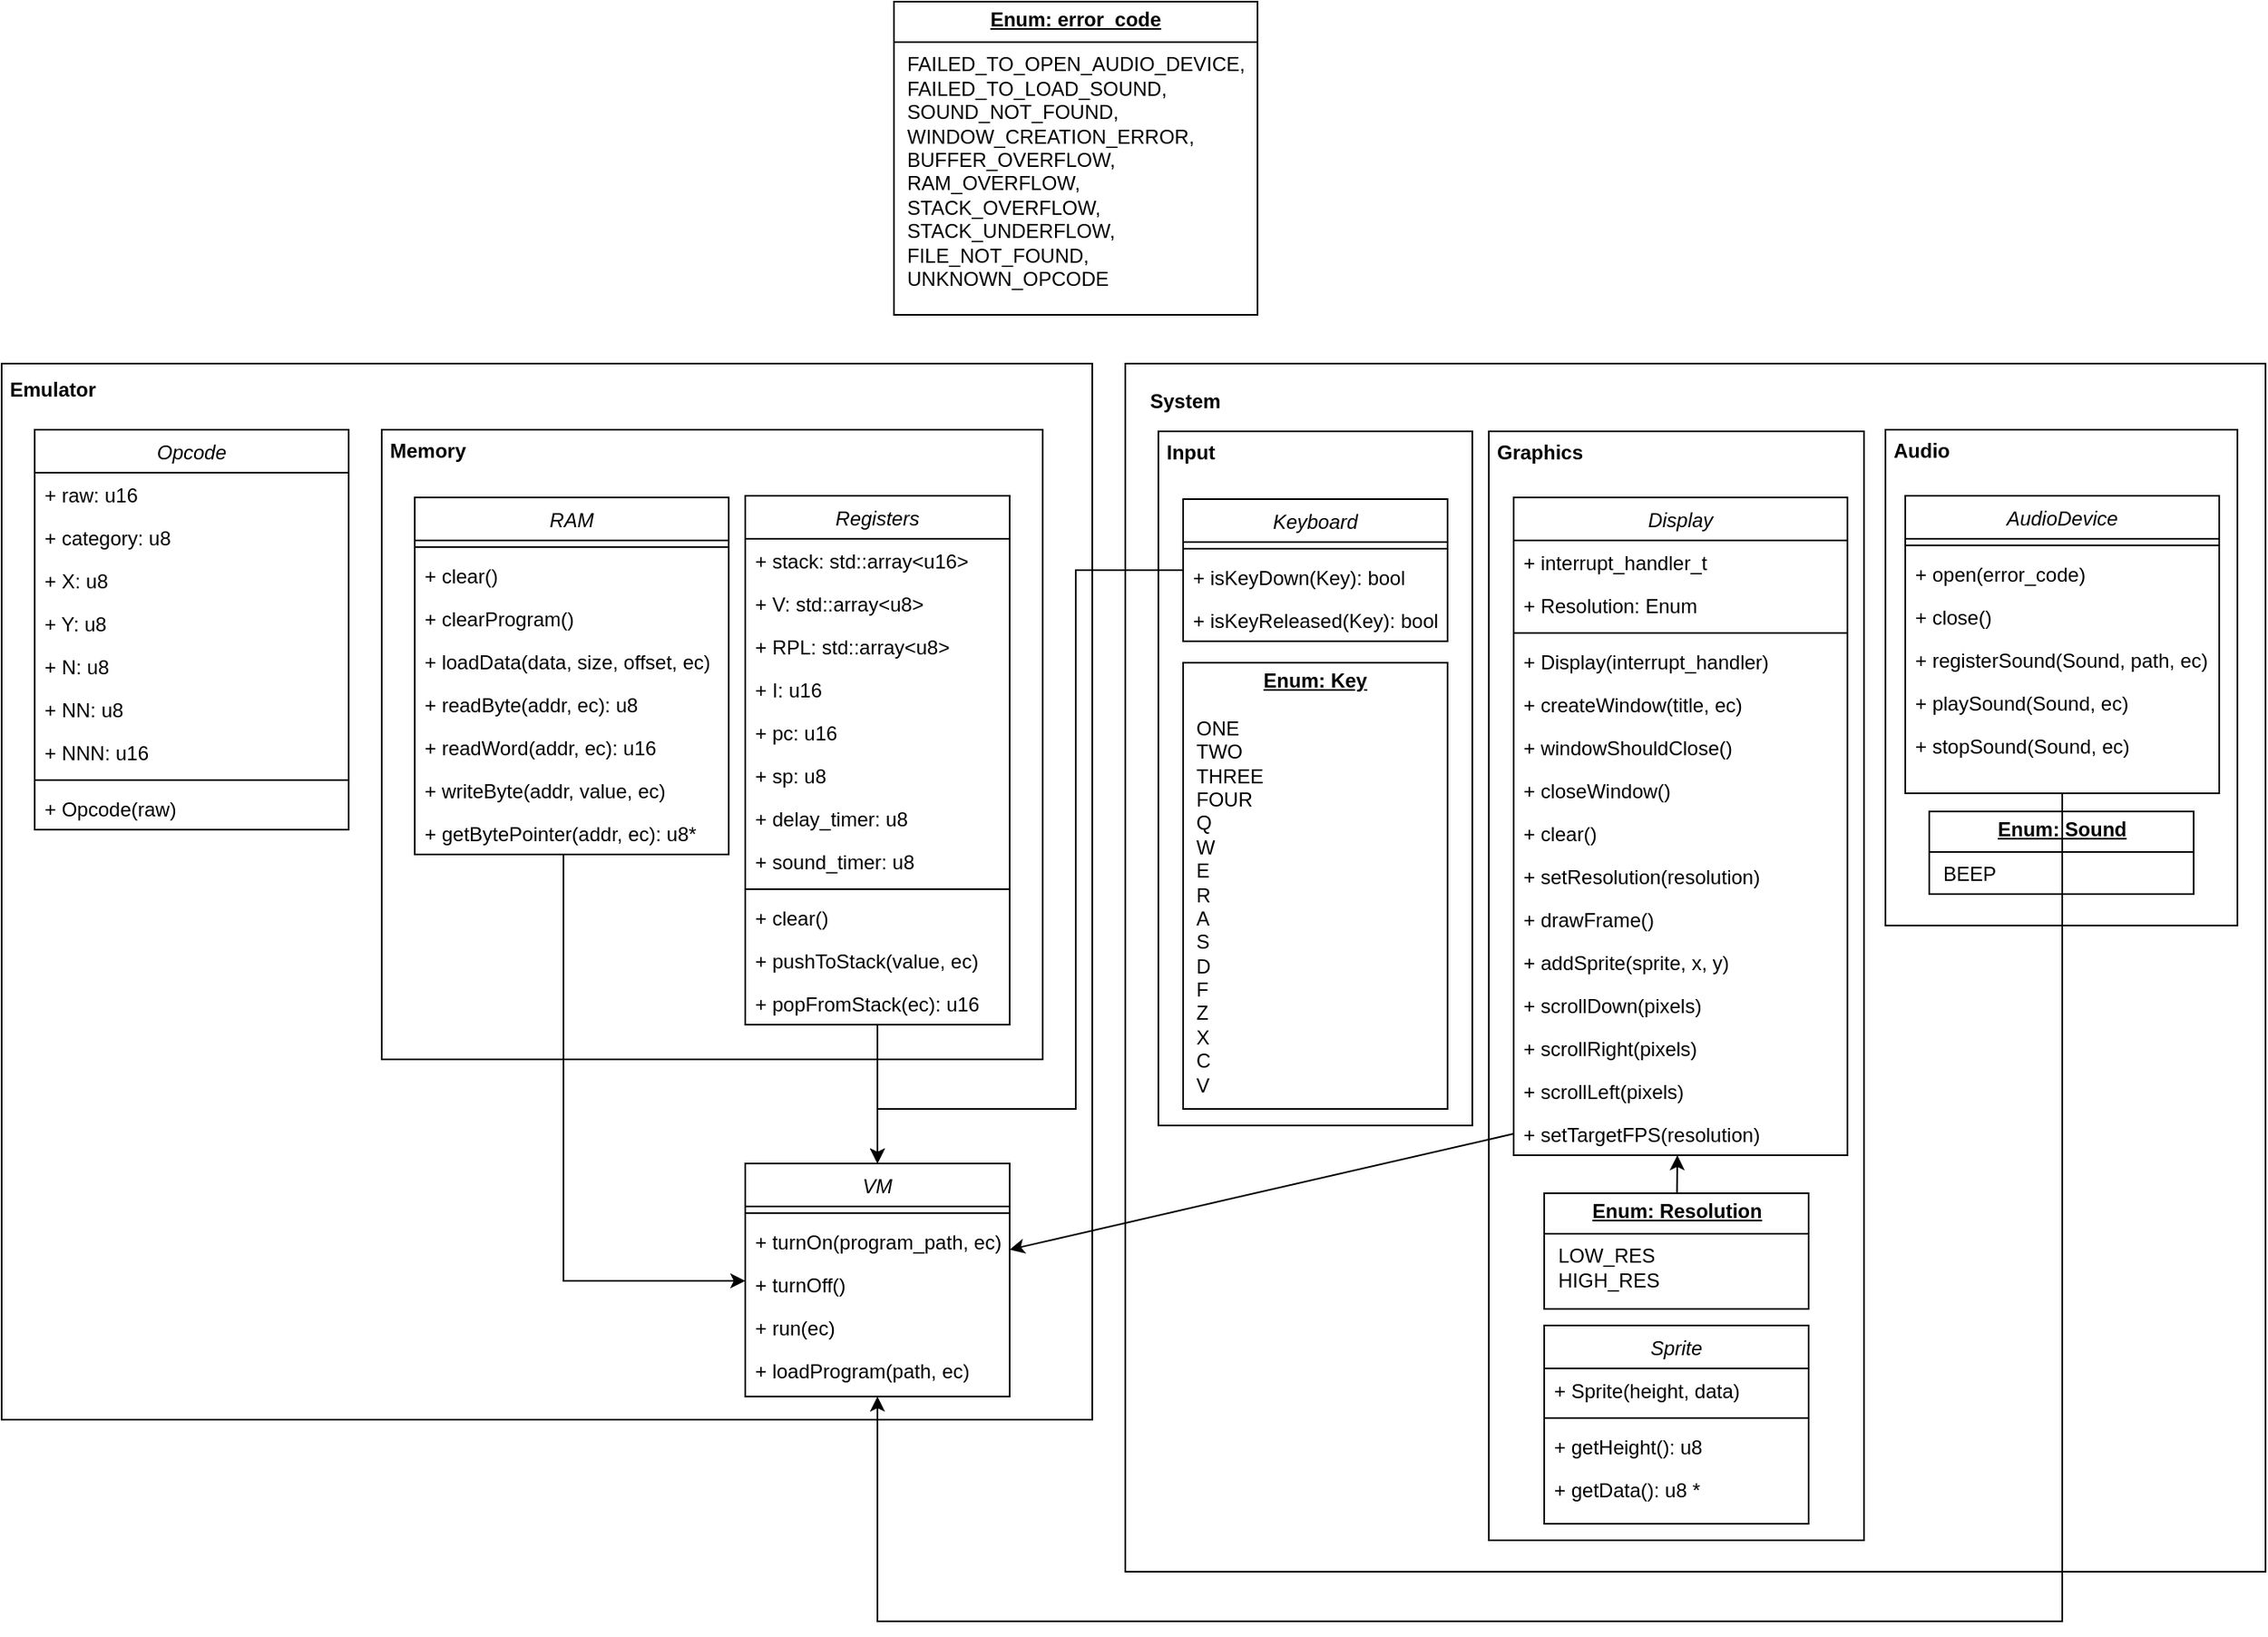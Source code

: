 <mxfile version="24.7.8">
  <diagram id="C5RBs43oDa-KdzZeNtuy" name="Page-1">
    <mxGraphModel dx="2280" dy="1135" grid="1" gridSize="10" guides="1" tooltips="1" connect="1" arrows="1" fold="1" page="1" pageScale="1" pageWidth="827" pageHeight="1169" math="0" shadow="0">
      <root>
        <mxCell id="WIyWlLk6GJQsqaUBKTNV-0" />
        <mxCell id="WIyWlLk6GJQsqaUBKTNV-1" parent="WIyWlLk6GJQsqaUBKTNV-0" />
        <mxCell id="BzMgBY1DHhkXhJnmQMuv-37" value="" style="rounded=0;whiteSpace=wrap;html=1;" parent="WIyWlLk6GJQsqaUBKTNV-1" vertex="1">
          <mxGeometry x="-570" y="279" width="660" height="639" as="geometry" />
        </mxCell>
        <mxCell id="QZS5o4isyy4SYRxBAaau-104" value="" style="html=1;whiteSpace=wrap;" parent="WIyWlLk6GJQsqaUBKTNV-1" vertex="1">
          <mxGeometry x="110" y="279" width="690" height="731" as="geometry" />
        </mxCell>
        <mxCell id="QZS5o4isyy4SYRxBAaau-32" value="VM" style="swimlane;fontStyle=2;align=center;verticalAlign=top;childLayout=stackLayout;horizontal=1;startSize=26;horizontalStack=0;resizeParent=1;resizeLast=0;collapsible=1;marginBottom=0;rounded=0;shadow=0;strokeWidth=1;" parent="WIyWlLk6GJQsqaUBKTNV-1" vertex="1">
          <mxGeometry x="-120" y="763" width="160" height="141" as="geometry">
            <mxRectangle x="230" y="140" width="160" height="26" as="alternateBounds" />
          </mxGeometry>
        </mxCell>
        <mxCell id="QZS5o4isyy4SYRxBAaau-36" value="" style="line;html=1;strokeWidth=1;align=left;verticalAlign=middle;spacingTop=-1;spacingLeft=3;spacingRight=3;rotatable=0;labelPosition=right;points=[];portConstraint=eastwest;" parent="QZS5o4isyy4SYRxBAaau-32" vertex="1">
          <mxGeometry y="26" width="160" height="8" as="geometry" />
        </mxCell>
        <mxCell id="QZS5o4isyy4SYRxBAaau-116" value="+ turnOn(program_path, ec)" style="text;align=left;verticalAlign=top;spacingLeft=4;spacingRight=4;overflow=hidden;rotatable=0;points=[[0,0.5],[1,0.5]];portConstraint=eastwest;" parent="QZS5o4isyy4SYRxBAaau-32" vertex="1">
          <mxGeometry y="34" width="160" height="26" as="geometry" />
        </mxCell>
        <mxCell id="QZS5o4isyy4SYRxBAaau-122" value="+ turnOff()" style="text;align=left;verticalAlign=top;spacingLeft=4;spacingRight=4;overflow=hidden;rotatable=0;points=[[0,0.5],[1,0.5]];portConstraint=eastwest;" parent="QZS5o4isyy4SYRxBAaau-32" vertex="1">
          <mxGeometry y="60" width="160" height="26" as="geometry" />
        </mxCell>
        <mxCell id="QZS5o4isyy4SYRxBAaau-124" value="+ run(ec)" style="text;align=left;verticalAlign=top;spacingLeft=4;spacingRight=4;overflow=hidden;rotatable=0;points=[[0,0.5],[1,0.5]];portConstraint=eastwest;" parent="QZS5o4isyy4SYRxBAaau-32" vertex="1">
          <mxGeometry y="86" width="160" height="26" as="geometry" />
        </mxCell>
        <mxCell id="QZS5o4isyy4SYRxBAaau-37" value="+ loadProgram(path, ec)" style="text;align=left;verticalAlign=top;spacingLeft=4;spacingRight=4;overflow=hidden;rotatable=0;points=[[0,0.5],[1,0.5]];portConstraint=eastwest;" parent="QZS5o4isyy4SYRxBAaau-32" vertex="1">
          <mxGeometry y="112" width="160" height="26" as="geometry" />
        </mxCell>
        <mxCell id="QZS5o4isyy4SYRxBAaau-77" value="&lt;p style=&quot;margin:0px;margin-top:4px;text-align:center;text-decoration:underline;&quot;&gt;&lt;b&gt;Enum: error_code&lt;/b&gt;&lt;/p&gt;&lt;hr size=&quot;1&quot; style=&quot;border-style:solid;&quot;&gt;&lt;p style=&quot;margin:0px;margin-left:8px;&quot;&gt;FAILED_TO_OPEN_AUDIO_DEVICE,&lt;/p&gt;&lt;p style=&quot;margin:0px;margin-left:8px;&quot;&gt;FAILED_TO_LOAD_SOUND,&lt;/p&gt;&lt;p style=&quot;margin:0px;margin-left:8px;&quot;&gt;SOUND_NOT_FOUND,&lt;/p&gt;&lt;p style=&quot;margin:0px;margin-left:8px;&quot;&gt;WINDOW_CREATION_ERROR,&lt;/p&gt;&lt;p style=&quot;margin:0px;margin-left:8px;&quot;&gt;BUFFER_OVERFLOW,&lt;/p&gt;&lt;p style=&quot;margin:0px;margin-left:8px;&quot;&gt;RAM_OVERFLOW,&lt;/p&gt;&lt;p style=&quot;margin:0px;margin-left:8px;&quot;&gt;STACK_OVERFLOW,&lt;/p&gt;&lt;p style=&quot;margin:0px;margin-left:8px;&quot;&gt;STACK_UNDERFLOW,&lt;/p&gt;&lt;p style=&quot;margin:0px;margin-left:8px;&quot;&gt;FILE_NOT_FOUND,&lt;/p&gt;&lt;p style=&quot;margin:0px;margin-left:8px;&quot;&gt;UNKNOWN_OPCODE&lt;/p&gt;&lt;p style=&quot;margin:0px;margin-left:8px;&quot;&gt;&lt;br&gt;&lt;/p&gt;" style="verticalAlign=top;align=left;overflow=fill;html=1;whiteSpace=wrap;" parent="WIyWlLk6GJQsqaUBKTNV-1" vertex="1">
          <mxGeometry x="-30" y="60" width="220" height="189.5" as="geometry" />
        </mxCell>
        <mxCell id="QZS5o4isyy4SYRxBAaau-105" value="Emulator" style="text;align=left;fontStyle=1;verticalAlign=middle;spacingLeft=3;spacingRight=3;strokeColor=none;rotatable=0;points=[[0,0.5],[1,0.5]];portConstraint=eastwest;html=1;" parent="WIyWlLk6GJQsqaUBKTNV-1" vertex="1">
          <mxGeometry x="-570" y="282" width="80" height="26" as="geometry" />
        </mxCell>
        <mxCell id="QZS5o4isyy4SYRxBAaau-118" value="" style="group" parent="WIyWlLk6GJQsqaUBKTNV-1" vertex="1" connectable="0">
          <mxGeometry x="130" y="320" width="190" height="420" as="geometry" />
        </mxCell>
        <mxCell id="QZS5o4isyy4SYRxBAaau-106" value="" style="html=1;whiteSpace=wrap;" parent="QZS5o4isyy4SYRxBAaau-118" vertex="1">
          <mxGeometry width="190" height="420" as="geometry" />
        </mxCell>
        <mxCell id="QZS5o4isyy4SYRxBAaau-5" value="Keyboard" style="swimlane;fontStyle=2;align=center;verticalAlign=top;childLayout=stackLayout;horizontal=1;startSize=26;horizontalStack=0;resizeParent=1;resizeLast=0;collapsible=1;marginBottom=0;rounded=0;shadow=0;strokeWidth=1;" parent="QZS5o4isyy4SYRxBAaau-118" vertex="1">
          <mxGeometry x="15" y="41" width="160" height="86" as="geometry">
            <mxRectangle x="15" y="41" width="160" height="26" as="alternateBounds" />
          </mxGeometry>
        </mxCell>
        <mxCell id="QZS5o4isyy4SYRxBAaau-9" value="" style="line;html=1;strokeWidth=1;align=left;verticalAlign=middle;spacingTop=-1;spacingLeft=3;spacingRight=3;rotatable=0;labelPosition=right;points=[];portConstraint=eastwest;" parent="QZS5o4isyy4SYRxBAaau-5" vertex="1">
          <mxGeometry y="26" width="160" height="8" as="geometry" />
        </mxCell>
        <mxCell id="BzMgBY1DHhkXhJnmQMuv-3" value="+ isKeyDown(Key): bool" style="text;align=left;verticalAlign=top;spacingLeft=4;spacingRight=4;overflow=hidden;rotatable=0;points=[[0,0.5],[1,0.5]];portConstraint=eastwest;" parent="QZS5o4isyy4SYRxBAaau-5" vertex="1">
          <mxGeometry y="34" width="160" height="26" as="geometry" />
        </mxCell>
        <mxCell id="QZS5o4isyy4SYRxBAaau-10" value="+ isKeyReleased(Key): bool" style="text;align=left;verticalAlign=top;spacingLeft=4;spacingRight=4;overflow=hidden;rotatable=0;points=[[0,0.5],[1,0.5]];portConstraint=eastwest;" parent="QZS5o4isyy4SYRxBAaau-5" vertex="1">
          <mxGeometry y="60" width="160" height="26" as="geometry" />
        </mxCell>
        <mxCell id="QZS5o4isyy4SYRxBAaau-59" value="&lt;p style=&quot;margin:0px;margin-top:4px;text-align:center;text-decoration:underline;&quot;&gt;&lt;b&gt;Enum: Key&lt;/b&gt;&lt;/p&gt;&lt;p style=&quot;margin:0px;margin-left:8px;&quot;&gt;&lt;br&gt;ONE&lt;/p&gt;&lt;p style=&quot;margin:0px;margin-left:8px;&quot;&gt;TWO&lt;/p&gt;&lt;p style=&quot;margin:0px;margin-left:8px;&quot;&gt;THREE&lt;/p&gt;&lt;p style=&quot;margin:0px;margin-left:8px;&quot;&gt;FOUR&lt;/p&gt;&lt;p style=&quot;margin:0px;margin-left:8px;&quot;&gt;Q&lt;/p&gt;&lt;p style=&quot;margin:0px;margin-left:8px;&quot;&gt;W&lt;/p&gt;&lt;p style=&quot;margin:0px;margin-left:8px;&quot;&gt;E&lt;/p&gt;&lt;p style=&quot;margin:0px;margin-left:8px;&quot;&gt;R&lt;/p&gt;&lt;p style=&quot;margin:0px;margin-left:8px;&quot;&gt;A&lt;/p&gt;&lt;p style=&quot;margin:0px;margin-left:8px;&quot;&gt;S&lt;/p&gt;&lt;p style=&quot;margin:0px;margin-left:8px;&quot;&gt;D&lt;/p&gt;&lt;p style=&quot;margin:0px;margin-left:8px;&quot;&gt;F&lt;/p&gt;&lt;p style=&quot;margin:0px;margin-left:8px;&quot;&gt;Z&lt;/p&gt;&lt;p style=&quot;margin:0px;margin-left:8px;&quot;&gt;X&lt;/p&gt;&lt;p style=&quot;margin:0px;margin-left:8px;&quot;&gt;C&lt;/p&gt;&lt;p style=&quot;margin:0px;margin-left:8px;&quot;&gt;V&lt;/p&gt;" style="verticalAlign=top;align=left;overflow=fill;html=1;whiteSpace=wrap;" parent="QZS5o4isyy4SYRxBAaau-118" vertex="1">
          <mxGeometry x="15" y="140" width="160" height="270" as="geometry" />
        </mxCell>
        <mxCell id="QZS5o4isyy4SYRxBAaau-107" value="Input" style="text;align=left;fontStyle=1;verticalAlign=middle;spacingLeft=3;spacingRight=3;strokeColor=none;rotatable=0;points=[[0,0.5],[1,0.5]];portConstraint=eastwest;html=1;" parent="QZS5o4isyy4SYRxBAaau-118" vertex="1">
          <mxGeometry width="80" height="26" as="geometry" />
        </mxCell>
        <mxCell id="BzMgBY1DHhkXhJnmQMuv-4" value="" style="group" parent="WIyWlLk6GJQsqaUBKTNV-1" vertex="1" connectable="0">
          <mxGeometry x="330" y="320" width="227" height="671" as="geometry" />
        </mxCell>
        <mxCell id="QZS5o4isyy4SYRxBAaau-91" value="" style="html=1;whiteSpace=wrap;" parent="BzMgBY1DHhkXhJnmQMuv-4" vertex="1">
          <mxGeometry width="227" height="671" as="geometry" />
        </mxCell>
        <mxCell id="QZS5o4isyy4SYRxBAaau-11" value="Display" style="swimlane;fontStyle=2;align=center;verticalAlign=top;childLayout=stackLayout;horizontal=1;startSize=26;horizontalStack=0;resizeParent=1;resizeLast=0;collapsible=1;marginBottom=0;rounded=0;shadow=0;strokeWidth=1;" parent="BzMgBY1DHhkXhJnmQMuv-4" vertex="1">
          <mxGeometry x="15" y="40" width="202" height="398" as="geometry">
            <mxRectangle x="230" y="140" width="160" height="26" as="alternateBounds" />
          </mxGeometry>
        </mxCell>
        <mxCell id="QZS5o4isyy4SYRxBAaau-12" value="+ interrupt_handler_t" style="text;align=left;verticalAlign=top;spacingLeft=4;spacingRight=4;overflow=hidden;rotatable=0;points=[[0,0.5],[1,0.5]];portConstraint=eastwest;" parent="QZS5o4isyy4SYRxBAaau-11" vertex="1">
          <mxGeometry y="26" width="202" height="26" as="geometry" />
        </mxCell>
        <mxCell id="QZS5o4isyy4SYRxBAaau-14" value="+ Resolution: Enum" style="text;align=left;verticalAlign=top;spacingLeft=4;spacingRight=4;overflow=hidden;rotatable=0;points=[[0,0.5],[1,0.5]];portConstraint=eastwest;rounded=0;shadow=0;html=0;" parent="QZS5o4isyy4SYRxBAaau-11" vertex="1">
          <mxGeometry y="52" width="202" height="26" as="geometry" />
        </mxCell>
        <mxCell id="QZS5o4isyy4SYRxBAaau-15" value="" style="line;html=1;strokeWidth=1;align=left;verticalAlign=middle;spacingTop=-1;spacingLeft=3;spacingRight=3;rotatable=0;labelPosition=right;points=[];portConstraint=eastwest;" parent="QZS5o4isyy4SYRxBAaau-11" vertex="1">
          <mxGeometry y="78" width="202" height="8" as="geometry" />
        </mxCell>
        <mxCell id="BzMgBY1DHhkXhJnmQMuv-2" value="+ Display(interrupt_handler)" style="text;align=left;verticalAlign=top;spacingLeft=4;spacingRight=4;overflow=hidden;rotatable=0;points=[[0,0.5],[1,0.5]];portConstraint=eastwest;" parent="QZS5o4isyy4SYRxBAaau-11" vertex="1">
          <mxGeometry y="86" width="202" height="26" as="geometry" />
        </mxCell>
        <mxCell id="QZS5o4isyy4SYRxBAaau-16" value="+ createWindow(title, ec)" style="text;align=left;verticalAlign=top;spacingLeft=4;spacingRight=4;overflow=hidden;rotatable=0;points=[[0,0.5],[1,0.5]];portConstraint=eastwest;" parent="QZS5o4isyy4SYRxBAaau-11" vertex="1">
          <mxGeometry y="112" width="202" height="26" as="geometry" />
        </mxCell>
        <mxCell id="QZS5o4isyy4SYRxBAaau-119" value="+ windowShouldClose()" style="text;align=left;verticalAlign=top;spacingLeft=4;spacingRight=4;overflow=hidden;rotatable=0;points=[[0,0.5],[1,0.5]];portConstraint=eastwest;" parent="QZS5o4isyy4SYRxBAaau-11" vertex="1">
          <mxGeometry y="138" width="202" height="26" as="geometry" />
        </mxCell>
        <mxCell id="BzMgBY1DHhkXhJnmQMuv-0" value="+ closeWindow()" style="text;align=left;verticalAlign=top;spacingLeft=4;spacingRight=4;overflow=hidden;rotatable=0;points=[[0,0.5],[1,0.5]];portConstraint=eastwest;" parent="QZS5o4isyy4SYRxBAaau-11" vertex="1">
          <mxGeometry y="164" width="202" height="26" as="geometry" />
        </mxCell>
        <mxCell id="QZS5o4isyy4SYRxBAaau-78" value="+ clear()" style="text;align=left;verticalAlign=top;spacingLeft=4;spacingRight=4;overflow=hidden;rotatable=0;points=[[0,0.5],[1,0.5]];portConstraint=eastwest;" parent="QZS5o4isyy4SYRxBAaau-11" vertex="1">
          <mxGeometry y="190" width="202" height="26" as="geometry" />
        </mxCell>
        <mxCell id="BzMgBY1DHhkXhJnmQMuv-1" value="+ setResolution(resolution)" style="text;align=left;verticalAlign=top;spacingLeft=4;spacingRight=4;overflow=hidden;rotatable=0;points=[[0,0.5],[1,0.5]];portConstraint=eastwest;" parent="QZS5o4isyy4SYRxBAaau-11" vertex="1">
          <mxGeometry y="216" width="202" height="26" as="geometry" />
        </mxCell>
        <mxCell id="QZS5o4isyy4SYRxBAaau-79" value="+ drawFrame()" style="text;align=left;verticalAlign=top;spacingLeft=4;spacingRight=4;overflow=hidden;rotatable=0;points=[[0,0.5],[1,0.5]];portConstraint=eastwest;" parent="QZS5o4isyy4SYRxBAaau-11" vertex="1">
          <mxGeometry y="242" width="202" height="26" as="geometry" />
        </mxCell>
        <mxCell id="QZS5o4isyy4SYRxBAaau-80" value="+ addSprite(sprite, x, y)" style="text;align=left;verticalAlign=top;spacingLeft=4;spacingRight=4;overflow=hidden;rotatable=0;points=[[0,0.5],[1,0.5]];portConstraint=eastwest;" parent="QZS5o4isyy4SYRxBAaau-11" vertex="1">
          <mxGeometry y="268" width="202" height="26" as="geometry" />
        </mxCell>
        <mxCell id="QZS5o4isyy4SYRxBAaau-81" value="+ scrollDown(pixels)" style="text;align=left;verticalAlign=top;spacingLeft=4;spacingRight=4;overflow=hidden;rotatable=0;points=[[0,0.5],[1,0.5]];portConstraint=eastwest;" parent="QZS5o4isyy4SYRxBAaau-11" vertex="1">
          <mxGeometry y="294" width="202" height="26" as="geometry" />
        </mxCell>
        <mxCell id="QZS5o4isyy4SYRxBAaau-82" value="+ scrollRight(pixels)" style="text;align=left;verticalAlign=top;spacingLeft=4;spacingRight=4;overflow=hidden;rotatable=0;points=[[0,0.5],[1,0.5]];portConstraint=eastwest;" parent="QZS5o4isyy4SYRxBAaau-11" vertex="1">
          <mxGeometry y="320" width="202" height="26" as="geometry" />
        </mxCell>
        <mxCell id="QZS5o4isyy4SYRxBAaau-97" value="+ scrollLeft(pixels)" style="text;align=left;verticalAlign=top;spacingLeft=4;spacingRight=4;overflow=hidden;rotatable=0;points=[[0,0.5],[1,0.5]];portConstraint=eastwest;" parent="QZS5o4isyy4SYRxBAaau-11" vertex="1">
          <mxGeometry y="346" width="202" height="26" as="geometry" />
        </mxCell>
        <mxCell id="QZS5o4isyy4SYRxBAaau-100" value="+ setTargetFPS(resolution)" style="text;align=left;verticalAlign=top;spacingLeft=4;spacingRight=4;overflow=hidden;rotatable=0;points=[[0,0.5],[1,0.5]];portConstraint=eastwest;" parent="QZS5o4isyy4SYRxBAaau-11" vertex="1">
          <mxGeometry y="372" width="202" height="26" as="geometry" />
        </mxCell>
        <mxCell id="QZS5o4isyy4SYRxBAaau-83" value="Sprite" style="swimlane;fontStyle=2;align=center;verticalAlign=top;childLayout=stackLayout;horizontal=1;startSize=26;horizontalStack=0;resizeParent=1;resizeLast=0;collapsible=1;marginBottom=0;rounded=0;shadow=0;strokeWidth=1;" parent="BzMgBY1DHhkXhJnmQMuv-4" vertex="1">
          <mxGeometry x="33.5" y="541" width="160" height="120" as="geometry">
            <mxRectangle x="230" y="140" width="160" height="26" as="alternateBounds" />
          </mxGeometry>
        </mxCell>
        <mxCell id="QZS5o4isyy4SYRxBAaau-84" value="+ Sprite(height, data)" style="text;align=left;verticalAlign=top;spacingLeft=4;spacingRight=4;overflow=hidden;rotatable=0;points=[[0,0.5],[1,0.5]];portConstraint=eastwest;rounded=0;shadow=0;html=0;" parent="QZS5o4isyy4SYRxBAaau-83" vertex="1">
          <mxGeometry y="26" width="160" height="26" as="geometry" />
        </mxCell>
        <mxCell id="QZS5o4isyy4SYRxBAaau-85" value="" style="line;html=1;strokeWidth=1;align=left;verticalAlign=middle;spacingTop=-1;spacingLeft=3;spacingRight=3;rotatable=0;labelPosition=right;points=[];portConstraint=eastwest;" parent="QZS5o4isyy4SYRxBAaau-83" vertex="1">
          <mxGeometry y="52" width="160" height="8" as="geometry" />
        </mxCell>
        <mxCell id="QZS5o4isyy4SYRxBAaau-86" value="+ getHeight(): u8" style="text;align=left;verticalAlign=top;spacingLeft=4;spacingRight=4;overflow=hidden;rotatable=0;points=[[0,0.5],[1,0.5]];portConstraint=eastwest;" parent="QZS5o4isyy4SYRxBAaau-83" vertex="1">
          <mxGeometry y="60" width="160" height="26" as="geometry" />
        </mxCell>
        <mxCell id="QZS5o4isyy4SYRxBAaau-88" value="+ getData(): u8 *" style="text;align=left;verticalAlign=top;spacingLeft=4;spacingRight=4;overflow=hidden;rotatable=0;points=[[0,0.5],[1,0.5]];portConstraint=eastwest;" parent="QZS5o4isyy4SYRxBAaau-83" vertex="1">
          <mxGeometry y="86" width="160" height="26" as="geometry" />
        </mxCell>
        <mxCell id="QZS5o4isyy4SYRxBAaau-92" value="Graphics" style="text;align=left;fontStyle=1;verticalAlign=middle;spacingLeft=3;spacingRight=3;strokeColor=none;rotatable=0;points=[[0,0.5],[1,0.5]];portConstraint=eastwest;html=1;" parent="BzMgBY1DHhkXhJnmQMuv-4" vertex="1">
          <mxGeometry width="80" height="26" as="geometry" />
        </mxCell>
        <mxCell id="QZS5o4isyy4SYRxBAaau-98" value="&lt;p style=&quot;margin:0px;margin-top:4px;text-align:center;text-decoration:underline;&quot;&gt;&lt;b&gt;Enum: Resolution&lt;/b&gt;&lt;/p&gt;&lt;hr size=&quot;1&quot; style=&quot;border-style:solid;&quot;&gt;&lt;p style=&quot;margin:0px;margin-left:8px;&quot;&gt;LOW_RES&lt;/p&gt;&lt;p style=&quot;margin:0px;margin-left:8px;&quot;&gt;HIGH_RES&lt;/p&gt;" style="verticalAlign=top;align=left;overflow=fill;html=1;whiteSpace=wrap;" parent="BzMgBY1DHhkXhJnmQMuv-4" vertex="1">
          <mxGeometry x="33.5" y="461" width="160" height="70" as="geometry" />
        </mxCell>
        <mxCell id="QZS5o4isyy4SYRxBAaau-99" style="rounded=0;orthogonalLoop=1;jettySize=auto;html=1;" parent="BzMgBY1DHhkXhJnmQMuv-4" source="QZS5o4isyy4SYRxBAaau-98" target="QZS5o4isyy4SYRxBAaau-11" edge="1">
          <mxGeometry relative="1" as="geometry" />
        </mxCell>
        <mxCell id="BzMgBY1DHhkXhJnmQMuv-5" style="rounded=0;orthogonalLoop=1;jettySize=auto;html=1;exitX=0;exitY=0.5;exitDx=0;exitDy=0;" parent="WIyWlLk6GJQsqaUBKTNV-1" source="QZS5o4isyy4SYRxBAaau-100" target="QZS5o4isyy4SYRxBAaau-32" edge="1">
          <mxGeometry relative="1" as="geometry" />
        </mxCell>
        <mxCell id="BzMgBY1DHhkXhJnmQMuv-6" value="" style="group" parent="WIyWlLk6GJQsqaUBKTNV-1" vertex="1" connectable="0">
          <mxGeometry x="570" y="319" width="213" height="300" as="geometry" />
        </mxCell>
        <mxCell id="QZS5o4isyy4SYRxBAaau-94" value="" style="html=1;whiteSpace=wrap;" parent="BzMgBY1DHhkXhJnmQMuv-6" vertex="1">
          <mxGeometry width="213" height="300" as="geometry" />
        </mxCell>
        <mxCell id="QZS5o4isyy4SYRxBAaau-17" value="AudioDevice" style="swimlane;fontStyle=2;align=center;verticalAlign=top;childLayout=stackLayout;horizontal=1;startSize=26;horizontalStack=0;resizeParent=1;resizeLast=0;collapsible=1;marginBottom=0;rounded=0;shadow=0;strokeWidth=1;" parent="BzMgBY1DHhkXhJnmQMuv-6" vertex="1">
          <mxGeometry x="12" y="40" width="190" height="180" as="geometry">
            <mxRectangle x="12" y="40" width="160" height="26" as="alternateBounds" />
          </mxGeometry>
        </mxCell>
        <mxCell id="QZS5o4isyy4SYRxBAaau-21" value="" style="line;html=1;strokeWidth=1;align=left;verticalAlign=middle;spacingTop=-1;spacingLeft=3;spacingRight=3;rotatable=0;labelPosition=right;points=[];portConstraint=eastwest;" parent="QZS5o4isyy4SYRxBAaau-17" vertex="1">
          <mxGeometry y="26" width="190" height="8" as="geometry" />
        </mxCell>
        <mxCell id="QZS5o4isyy4SYRxBAaau-67" value="+ open(error_code)" style="text;align=left;verticalAlign=top;spacingLeft=4;spacingRight=4;overflow=hidden;rotatable=0;points=[[0,0.5],[1,0.5]];portConstraint=eastwest;" parent="QZS5o4isyy4SYRxBAaau-17" vertex="1">
          <mxGeometry y="34" width="190" height="26" as="geometry" />
        </mxCell>
        <mxCell id="QZS5o4isyy4SYRxBAaau-120" value="+ close()" style="text;align=left;verticalAlign=top;spacingLeft=4;spacingRight=4;overflow=hidden;rotatable=0;points=[[0,0.5],[1,0.5]];portConstraint=eastwest;" parent="QZS5o4isyy4SYRxBAaau-17" vertex="1">
          <mxGeometry y="60" width="190" height="26" as="geometry" />
        </mxCell>
        <mxCell id="QZS5o4isyy4SYRxBAaau-22" value="+ registerSound(Sound, path, ec)" style="text;align=left;verticalAlign=top;spacingLeft=4;spacingRight=4;overflow=hidden;rotatable=0;points=[[0,0.5],[1,0.5]];portConstraint=eastwest;" parent="QZS5o4isyy4SYRxBAaau-17" vertex="1">
          <mxGeometry y="86" width="190" height="26" as="geometry" />
        </mxCell>
        <mxCell id="QZS5o4isyy4SYRxBAaau-66" value="+ playSound(Sound, ec)" style="text;align=left;verticalAlign=top;spacingLeft=4;spacingRight=4;overflow=hidden;rotatable=0;points=[[0,0.5],[1,0.5]];portConstraint=eastwest;" parent="QZS5o4isyy4SYRxBAaau-17" vertex="1">
          <mxGeometry y="112" width="190" height="26" as="geometry" />
        </mxCell>
        <mxCell id="QZS5o4isyy4SYRxBAaau-68" value="+ stopSound(Sound, ec)" style="text;align=left;verticalAlign=top;spacingLeft=4;spacingRight=4;overflow=hidden;rotatable=0;points=[[0,0.5],[1,0.5]];portConstraint=eastwest;" parent="QZS5o4isyy4SYRxBAaau-17" vertex="1">
          <mxGeometry y="138" width="190" height="26" as="geometry" />
        </mxCell>
        <mxCell id="QZS5o4isyy4SYRxBAaau-69" value="&lt;p style=&quot;margin:0px;margin-top:4px;text-align:center;text-decoration:underline;&quot;&gt;&lt;b&gt;Enum: Sound&lt;/b&gt;&lt;/p&gt;&lt;hr size=&quot;1&quot; style=&quot;border-style:solid;&quot;&gt;&lt;p style=&quot;margin:0px;margin-left:8px;&quot;&gt;BEEP&lt;/p&gt;" style="verticalAlign=top;align=left;overflow=fill;html=1;whiteSpace=wrap;" parent="BzMgBY1DHhkXhJnmQMuv-6" vertex="1">
          <mxGeometry x="26.5" y="231" width="160" height="50" as="geometry" />
        </mxCell>
        <mxCell id="QZS5o4isyy4SYRxBAaau-96" value="Audio" style="text;align=left;fontStyle=1;verticalAlign=middle;spacingLeft=3;spacingRight=3;strokeColor=none;rotatable=0;points=[[0,0.5],[1,0.5]];portConstraint=eastwest;html=1;" parent="BzMgBY1DHhkXhJnmQMuv-6" vertex="1">
          <mxGeometry width="80" height="26" as="geometry" />
        </mxCell>
        <mxCell id="BzMgBY1DHhkXhJnmQMuv-7" style="rounded=0;orthogonalLoop=1;jettySize=auto;html=1;edgeStyle=orthogonalEdgeStyle;" parent="WIyWlLk6GJQsqaUBKTNV-1" source="QZS5o4isyy4SYRxBAaau-17" target="QZS5o4isyy4SYRxBAaau-32" edge="1">
          <mxGeometry relative="1" as="geometry">
            <Array as="points">
              <mxPoint x="677" y="1040" />
              <mxPoint x="-40" y="1040" />
            </Array>
          </mxGeometry>
        </mxCell>
        <mxCell id="BzMgBY1DHhkXhJnmQMuv-19" value="" style="group" parent="WIyWlLk6GJQsqaUBKTNV-1" vertex="1" connectable="0">
          <mxGeometry x="-340" y="319" width="400" height="381" as="geometry" />
        </mxCell>
        <mxCell id="QZS5o4isyy4SYRxBAaau-101" value="" style="html=1;whiteSpace=wrap;" parent="BzMgBY1DHhkXhJnmQMuv-19" vertex="1">
          <mxGeometry width="400" height="381" as="geometry" />
        </mxCell>
        <mxCell id="QZS5o4isyy4SYRxBAaau-42" value="RAM" style="swimlane;fontStyle=2;align=center;verticalAlign=top;childLayout=stackLayout;horizontal=1;startSize=26;horizontalStack=0;resizeParent=1;resizeLast=0;collapsible=1;marginBottom=0;rounded=0;shadow=0;strokeWidth=1;" parent="BzMgBY1DHhkXhJnmQMuv-19" vertex="1">
          <mxGeometry x="20" y="41" width="190" height="216" as="geometry">
            <mxRectangle x="230" y="140" width="160" height="26" as="alternateBounds" />
          </mxGeometry>
        </mxCell>
        <mxCell id="QZS5o4isyy4SYRxBAaau-46" value="" style="line;html=1;strokeWidth=1;align=left;verticalAlign=middle;spacingTop=-1;spacingLeft=3;spacingRight=3;rotatable=0;labelPosition=right;points=[];portConstraint=eastwest;" parent="QZS5o4isyy4SYRxBAaau-42" vertex="1">
          <mxGeometry y="26" width="190" height="8" as="geometry" />
        </mxCell>
        <mxCell id="QZS5o4isyy4SYRxBAaau-108" value="+ clear()" style="text;align=left;verticalAlign=top;spacingLeft=4;spacingRight=4;overflow=hidden;rotatable=0;points=[[0,0.5],[1,0.5]];portConstraint=eastwest;" parent="QZS5o4isyy4SYRxBAaau-42" vertex="1">
          <mxGeometry y="34" width="190" height="26" as="geometry" />
        </mxCell>
        <mxCell id="BzMgBY1DHhkXhJnmQMuv-12" value="+ clearProgram()" style="text;align=left;verticalAlign=top;spacingLeft=4;spacingRight=4;overflow=hidden;rotatable=0;points=[[0,0.5],[1,0.5]];portConstraint=eastwest;" parent="QZS5o4isyy4SYRxBAaau-42" vertex="1">
          <mxGeometry y="60" width="190" height="26" as="geometry" />
        </mxCell>
        <mxCell id="BzMgBY1DHhkXhJnmQMuv-13" value="+ loadData(data, size, offset, ec)" style="text;align=left;verticalAlign=top;spacingLeft=4;spacingRight=4;overflow=hidden;rotatable=0;points=[[0,0.5],[1,0.5]];portConstraint=eastwest;" parent="QZS5o4isyy4SYRxBAaau-42" vertex="1">
          <mxGeometry y="86" width="190" height="26" as="geometry" />
        </mxCell>
        <mxCell id="BzMgBY1DHhkXhJnmQMuv-16" value="+ readByte(addr, ec): u8" style="text;align=left;verticalAlign=top;spacingLeft=4;spacingRight=4;overflow=hidden;rotatable=0;points=[[0,0.5],[1,0.5]];portConstraint=eastwest;" parent="QZS5o4isyy4SYRxBAaau-42" vertex="1">
          <mxGeometry y="112" width="190" height="26" as="geometry" />
        </mxCell>
        <mxCell id="BzMgBY1DHhkXhJnmQMuv-17" value="+ readWord(addr, ec): u16" style="text;align=left;verticalAlign=top;spacingLeft=4;spacingRight=4;overflow=hidden;rotatable=0;points=[[0,0.5],[1,0.5]];portConstraint=eastwest;" parent="QZS5o4isyy4SYRxBAaau-42" vertex="1">
          <mxGeometry y="138" width="190" height="26" as="geometry" />
        </mxCell>
        <mxCell id="BzMgBY1DHhkXhJnmQMuv-15" value="+ writeByte(addr, value, ec)" style="text;align=left;verticalAlign=top;spacingLeft=4;spacingRight=4;overflow=hidden;rotatable=0;points=[[0,0.5],[1,0.5]];portConstraint=eastwest;" parent="QZS5o4isyy4SYRxBAaau-42" vertex="1">
          <mxGeometry y="164" width="190" height="26" as="geometry" />
        </mxCell>
        <mxCell id="BzMgBY1DHhkXhJnmQMuv-18" value="+ getBytePointer(addr, ec): u8*" style="text;align=left;verticalAlign=top;spacingLeft=4;spacingRight=4;overflow=hidden;rotatable=0;points=[[0,0.5],[1,0.5]];portConstraint=eastwest;" parent="QZS5o4isyy4SYRxBAaau-42" vertex="1">
          <mxGeometry y="190" width="190" height="26" as="geometry" />
        </mxCell>
        <mxCell id="QZS5o4isyy4SYRxBAaau-48" value="Registers" style="swimlane;fontStyle=2;align=center;verticalAlign=top;childLayout=stackLayout;horizontal=1;startSize=26;horizontalStack=0;resizeParent=1;resizeLast=0;collapsible=1;marginBottom=0;rounded=0;shadow=0;strokeWidth=1;" parent="BzMgBY1DHhkXhJnmQMuv-19" vertex="1">
          <mxGeometry x="220" y="40" width="160" height="320" as="geometry">
            <mxRectangle x="230" y="140" width="160" height="26" as="alternateBounds" />
          </mxGeometry>
        </mxCell>
        <mxCell id="QZS5o4isyy4SYRxBAaau-109" value="+ stack: std::array&lt;u16&gt;" style="text;align=left;verticalAlign=top;spacingLeft=4;spacingRight=4;overflow=hidden;rotatable=0;points=[[0,0.5],[1,0.5]];portConstraint=eastwest;rounded=0;shadow=0;html=0;" parent="QZS5o4isyy4SYRxBAaau-48" vertex="1">
          <mxGeometry y="26" width="160" height="26" as="geometry" />
        </mxCell>
        <mxCell id="QZS5o4isyy4SYRxBAaau-49" value="+ V: std::array&lt;u8&gt;" style="text;align=left;verticalAlign=top;spacingLeft=4;spacingRight=4;overflow=hidden;rotatable=0;points=[[0,0.5],[1,0.5]];portConstraint=eastwest;" parent="QZS5o4isyy4SYRxBAaau-48" vertex="1">
          <mxGeometry y="52" width="160" height="26" as="geometry" />
        </mxCell>
        <mxCell id="QZS5o4isyy4SYRxBAaau-50" value="+ RPL: std::array&lt;u8&gt;" style="text;align=left;verticalAlign=top;spacingLeft=4;spacingRight=4;overflow=hidden;rotatable=0;points=[[0,0.5],[1,0.5]];portConstraint=eastwest;rounded=0;shadow=0;html=0;" parent="QZS5o4isyy4SYRxBAaau-48" vertex="1">
          <mxGeometry y="78" width="160" height="26" as="geometry" />
        </mxCell>
        <mxCell id="QZS5o4isyy4SYRxBAaau-51" value="+ I: u16" style="text;align=left;verticalAlign=top;spacingLeft=4;spacingRight=4;overflow=hidden;rotatable=0;points=[[0,0.5],[1,0.5]];portConstraint=eastwest;rounded=0;shadow=0;html=0;" parent="QZS5o4isyy4SYRxBAaau-48" vertex="1">
          <mxGeometry y="104" width="160" height="26" as="geometry" />
        </mxCell>
        <mxCell id="QZS5o4isyy4SYRxBAaau-111" value="+ pc: u16" style="text;align=left;verticalAlign=top;spacingLeft=4;spacingRight=4;overflow=hidden;rotatable=0;points=[[0,0.5],[1,0.5]];portConstraint=eastwest;rounded=0;shadow=0;html=0;" parent="QZS5o4isyy4SYRxBAaau-48" vertex="1">
          <mxGeometry y="130" width="160" height="26" as="geometry" />
        </mxCell>
        <mxCell id="QZS5o4isyy4SYRxBAaau-110" value="+ sp: u8" style="text;align=left;verticalAlign=top;spacingLeft=4;spacingRight=4;overflow=hidden;rotatable=0;points=[[0,0.5],[1,0.5]];portConstraint=eastwest;rounded=0;shadow=0;html=0;" parent="QZS5o4isyy4SYRxBAaau-48" vertex="1">
          <mxGeometry y="156" width="160" height="26" as="geometry" />
        </mxCell>
        <mxCell id="QZS5o4isyy4SYRxBAaau-112" value="+ delay_timer: u8" style="text;align=left;verticalAlign=top;spacingLeft=4;spacingRight=4;overflow=hidden;rotatable=0;points=[[0,0.5],[1,0.5]];portConstraint=eastwest;rounded=0;shadow=0;html=0;" parent="QZS5o4isyy4SYRxBAaau-48" vertex="1">
          <mxGeometry y="182" width="160" height="26" as="geometry" />
        </mxCell>
        <mxCell id="QZS5o4isyy4SYRxBAaau-113" value="+ sound_timer: u8" style="text;align=left;verticalAlign=top;spacingLeft=4;spacingRight=4;overflow=hidden;rotatable=0;points=[[0,0.5],[1,0.5]];portConstraint=eastwest;rounded=0;shadow=0;html=0;" parent="QZS5o4isyy4SYRxBAaau-48" vertex="1">
          <mxGeometry y="208" width="160" height="26" as="geometry" />
        </mxCell>
        <mxCell id="QZS5o4isyy4SYRxBAaau-52" value="" style="line;html=1;strokeWidth=1;align=left;verticalAlign=middle;spacingTop=-1;spacingLeft=3;spacingRight=3;rotatable=0;labelPosition=right;points=[];portConstraint=eastwest;" parent="QZS5o4isyy4SYRxBAaau-48" vertex="1">
          <mxGeometry y="234" width="160" height="8" as="geometry" />
        </mxCell>
        <mxCell id="QZS5o4isyy4SYRxBAaau-53" value="+ clear()" style="text;align=left;verticalAlign=top;spacingLeft=4;spacingRight=4;overflow=hidden;rotatable=0;points=[[0,0.5],[1,0.5]];portConstraint=eastwest;" parent="QZS5o4isyy4SYRxBAaau-48" vertex="1">
          <mxGeometry y="242" width="160" height="26" as="geometry" />
        </mxCell>
        <mxCell id="BzMgBY1DHhkXhJnmQMuv-10" value="+ pushToStack(value, ec)" style="text;align=left;verticalAlign=top;spacingLeft=4;spacingRight=4;overflow=hidden;rotatable=0;points=[[0,0.5],[1,0.5]];portConstraint=eastwest;" parent="QZS5o4isyy4SYRxBAaau-48" vertex="1">
          <mxGeometry y="268" width="160" height="26" as="geometry" />
        </mxCell>
        <mxCell id="BzMgBY1DHhkXhJnmQMuv-11" value="+ popFromStack(ec): u16" style="text;align=left;verticalAlign=top;spacingLeft=4;spacingRight=4;overflow=hidden;rotatable=0;points=[[0,0.5],[1,0.5]];portConstraint=eastwest;" parent="QZS5o4isyy4SYRxBAaau-48" vertex="1">
          <mxGeometry y="294" width="160" height="26" as="geometry" />
        </mxCell>
        <mxCell id="QZS5o4isyy4SYRxBAaau-102" value="Memory" style="text;align=left;fontStyle=1;verticalAlign=middle;spacingLeft=3;spacingRight=3;strokeColor=none;rotatable=0;points=[[0,0.5],[1,0.5]];portConstraint=eastwest;html=1;" parent="BzMgBY1DHhkXhJnmQMuv-19" vertex="1">
          <mxGeometry width="80" height="26" as="geometry" />
        </mxCell>
        <mxCell id="QZS5o4isyy4SYRxBAaau-114" style="rounded=0;orthogonalLoop=1;jettySize=auto;html=1;edgeStyle=orthogonalEdgeStyle;" parent="WIyWlLk6GJQsqaUBKTNV-1" source="QZS5o4isyy4SYRxBAaau-42" target="QZS5o4isyy4SYRxBAaau-32" edge="1">
          <mxGeometry relative="1" as="geometry">
            <Array as="points">
              <mxPoint x="-230" y="834" />
            </Array>
          </mxGeometry>
        </mxCell>
        <mxCell id="QZS5o4isyy4SYRxBAaau-115" style="rounded=0;orthogonalLoop=1;jettySize=auto;html=1;" parent="WIyWlLk6GJQsqaUBKTNV-1" source="QZS5o4isyy4SYRxBAaau-48" target="QZS5o4isyy4SYRxBAaau-32" edge="1">
          <mxGeometry relative="1" as="geometry" />
        </mxCell>
        <mxCell id="BzMgBY1DHhkXhJnmQMuv-20" value="Opcode" style="swimlane;fontStyle=2;align=center;verticalAlign=top;childLayout=stackLayout;horizontal=1;startSize=26;horizontalStack=0;resizeParent=1;resizeLast=0;collapsible=1;marginBottom=0;rounded=0;shadow=0;strokeWidth=1;" parent="WIyWlLk6GJQsqaUBKTNV-1" vertex="1">
          <mxGeometry x="-550" y="319" width="190" height="242" as="geometry">
            <mxRectangle x="230" y="140" width="160" height="26" as="alternateBounds" />
          </mxGeometry>
        </mxCell>
        <mxCell id="BzMgBY1DHhkXhJnmQMuv-22" value="+ raw: u16" style="text;align=left;verticalAlign=top;spacingLeft=4;spacingRight=4;overflow=hidden;rotatable=0;points=[[0,0.5],[1,0.5]];portConstraint=eastwest;" parent="BzMgBY1DHhkXhJnmQMuv-20" vertex="1">
          <mxGeometry y="26" width="190" height="26" as="geometry" />
        </mxCell>
        <mxCell id="BzMgBY1DHhkXhJnmQMuv-31" value="+ category: u8" style="text;align=left;verticalAlign=top;spacingLeft=4;spacingRight=4;overflow=hidden;rotatable=0;points=[[0,0.5],[1,0.5]];portConstraint=eastwest;" parent="BzMgBY1DHhkXhJnmQMuv-20" vertex="1">
          <mxGeometry y="52" width="190" height="26" as="geometry" />
        </mxCell>
        <mxCell id="BzMgBY1DHhkXhJnmQMuv-33" value="+ X: u8" style="text;align=left;verticalAlign=top;spacingLeft=4;spacingRight=4;overflow=hidden;rotatable=0;points=[[0,0.5],[1,0.5]];portConstraint=eastwest;" parent="BzMgBY1DHhkXhJnmQMuv-20" vertex="1">
          <mxGeometry y="78" width="190" height="26" as="geometry" />
        </mxCell>
        <mxCell id="BzMgBY1DHhkXhJnmQMuv-35" value="+ Y: u8" style="text;align=left;verticalAlign=top;spacingLeft=4;spacingRight=4;overflow=hidden;rotatable=0;points=[[0,0.5],[1,0.5]];portConstraint=eastwest;" parent="BzMgBY1DHhkXhJnmQMuv-20" vertex="1">
          <mxGeometry y="104" width="190" height="26" as="geometry" />
        </mxCell>
        <mxCell id="BzMgBY1DHhkXhJnmQMuv-34" value="+ N: u8" style="text;align=left;verticalAlign=top;spacingLeft=4;spacingRight=4;overflow=hidden;rotatable=0;points=[[0,0.5],[1,0.5]];portConstraint=eastwest;" parent="BzMgBY1DHhkXhJnmQMuv-20" vertex="1">
          <mxGeometry y="130" width="190" height="26" as="geometry" />
        </mxCell>
        <mxCell id="BzMgBY1DHhkXhJnmQMuv-32" value="+ NN: u8" style="text;align=left;verticalAlign=top;spacingLeft=4;spacingRight=4;overflow=hidden;rotatable=0;points=[[0,0.5],[1,0.5]];portConstraint=eastwest;" parent="BzMgBY1DHhkXhJnmQMuv-20" vertex="1">
          <mxGeometry y="156" width="190" height="26" as="geometry" />
        </mxCell>
        <mxCell id="BzMgBY1DHhkXhJnmQMuv-30" value="+ NNN: u16" style="text;align=left;verticalAlign=top;spacingLeft=4;spacingRight=4;overflow=hidden;rotatable=0;points=[[0,0.5],[1,0.5]];portConstraint=eastwest;" parent="BzMgBY1DHhkXhJnmQMuv-20" vertex="1">
          <mxGeometry y="182" width="190" height="26" as="geometry" />
        </mxCell>
        <mxCell id="BzMgBY1DHhkXhJnmQMuv-21" value="" style="line;html=1;strokeWidth=1;align=left;verticalAlign=middle;spacingTop=-1;spacingLeft=3;spacingRight=3;rotatable=0;labelPosition=right;points=[];portConstraint=eastwest;" parent="BzMgBY1DHhkXhJnmQMuv-20" vertex="1">
          <mxGeometry y="208" width="190" height="8" as="geometry" />
        </mxCell>
        <mxCell id="BzMgBY1DHhkXhJnmQMuv-29" value="+ Opcode(raw)" style="text;align=left;verticalAlign=top;spacingLeft=4;spacingRight=4;overflow=hidden;rotatable=0;points=[[0,0.5],[1,0.5]];portConstraint=eastwest;" parent="BzMgBY1DHhkXhJnmQMuv-20" vertex="1">
          <mxGeometry y="216" width="190" height="26" as="geometry" />
        </mxCell>
        <mxCell id="QZS5o4isyy4SYRxBAaau-29" style="rounded=0;orthogonalLoop=1;jettySize=auto;html=1;strokeColor=default;jumpStyle=none;edgeStyle=orthogonalEdgeStyle;" parent="WIyWlLk6GJQsqaUBKTNV-1" source="QZS5o4isyy4SYRxBAaau-5" target="QZS5o4isyy4SYRxBAaau-32" edge="1">
          <mxGeometry relative="1" as="geometry">
            <mxPoint x="371.5" y="462.354" as="targetPoint" />
            <Array as="points">
              <mxPoint x="80" y="404" />
              <mxPoint x="80" y="730" />
              <mxPoint x="-40" y="730" />
            </Array>
          </mxGeometry>
        </mxCell>
        <mxCell id="BzMgBY1DHhkXhJnmQMuv-38" value="System" style="text;align=left;fontStyle=1;verticalAlign=middle;spacingLeft=3;spacingRight=3;strokeColor=none;rotatable=0;points=[[0,0.5],[1,0.5]];portConstraint=eastwest;html=1;" parent="WIyWlLk6GJQsqaUBKTNV-1" vertex="1">
          <mxGeometry x="120" y="289" width="80" height="26" as="geometry" />
        </mxCell>
      </root>
    </mxGraphModel>
  </diagram>
</mxfile>
